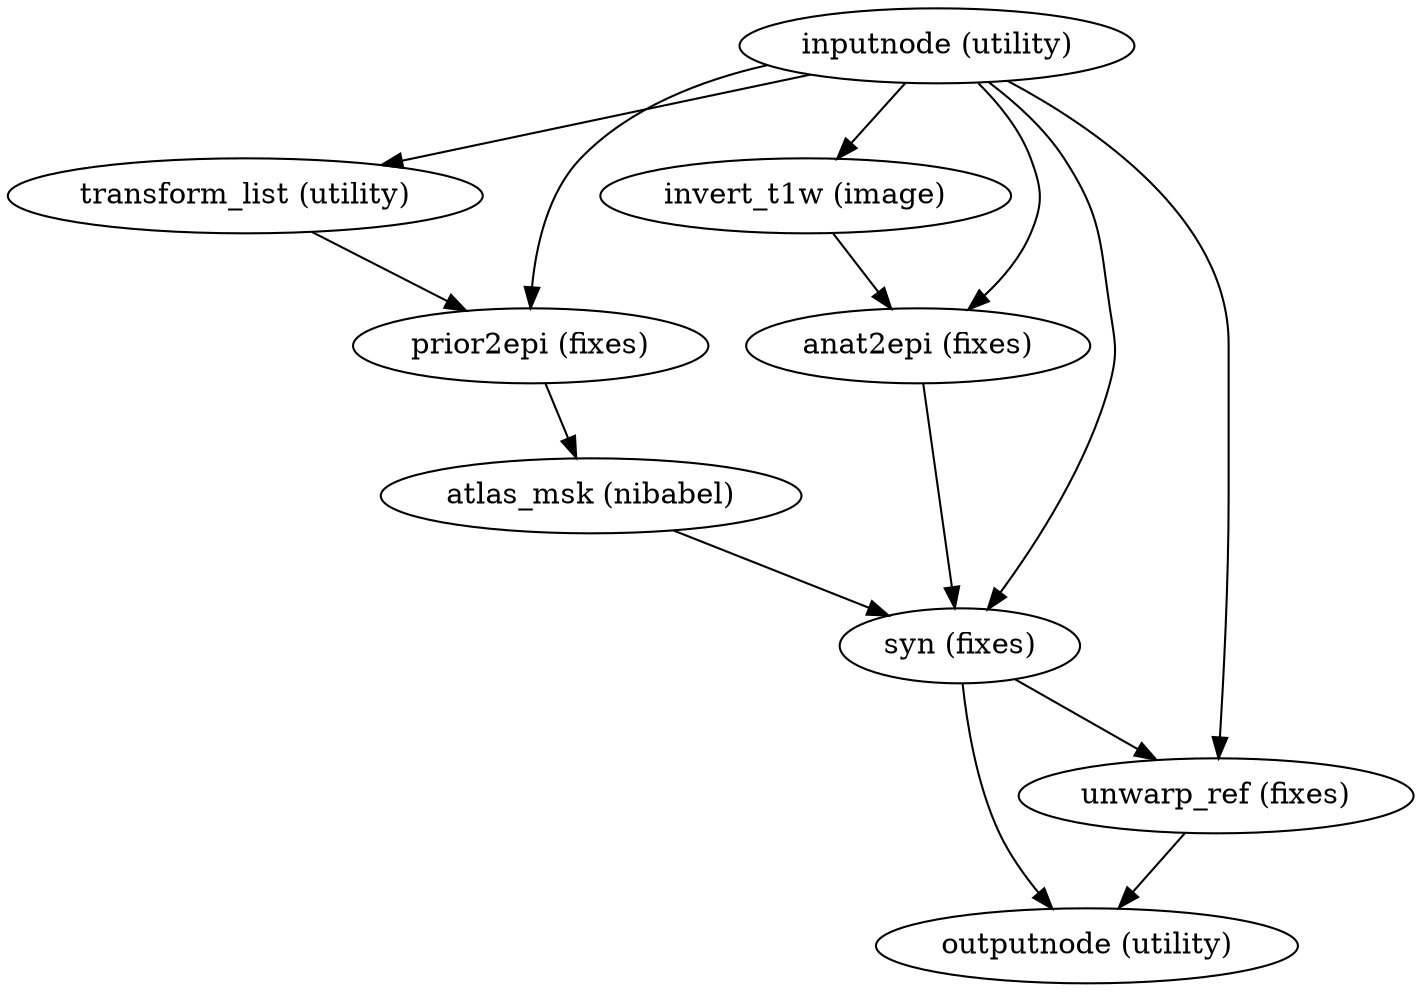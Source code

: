 strict digraph  {
"inputnode (utility)";
"transform_list (utility)";
"invert_t1w (image)";
"anat2epi (fixes)";
"syn (fixes)";
"prior2epi (fixes)";
"unwarp_ref (fixes)";
"outputnode (utility)";
"atlas_msk (nibabel)";
"inputnode (utility)" -> "transform_list (utility)";
"inputnode (utility)" -> "invert_t1w (image)";
"inputnode (utility)" -> "anat2epi (fixes)";
"inputnode (utility)" -> "syn (fixes)";
"inputnode (utility)" -> "prior2epi (fixes)";
"inputnode (utility)" -> "unwarp_ref (fixes)";
"transform_list (utility)" -> "prior2epi (fixes)";
"invert_t1w (image)" -> "anat2epi (fixes)";
"anat2epi (fixes)" -> "syn (fixes)";
"syn (fixes)" -> "outputnode (utility)";
"syn (fixes)" -> "unwarp_ref (fixes)";
"prior2epi (fixes)" -> "atlas_msk (nibabel)";
"unwarp_ref (fixes)" -> "outputnode (utility)";
"atlas_msk (nibabel)" -> "syn (fixes)";
}
